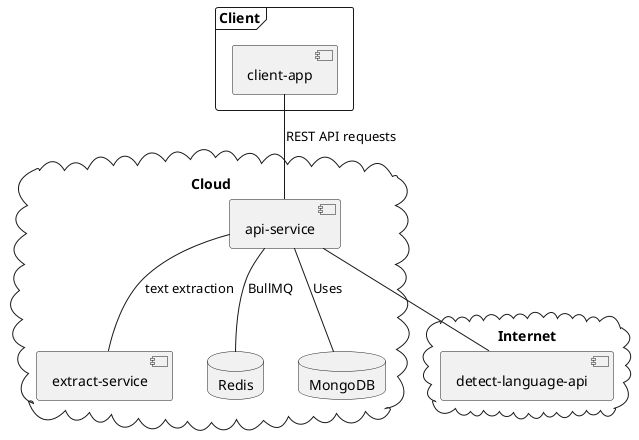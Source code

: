 @startuml Components diagram

Frame "Client" {
  [client-app]
}

Cloud "Internet" {
  [detect-language-api]
}

Cloud "Cloud" {
  [api-service]
  [extract-service]
  database Redis
  database MongoDB

  [api-service] -- [extract-service] : text extraction
  [api-service] -- [Redis] : BullMQ
  [api-service] -- [MongoDB] : Uses
  [api-service] -- [detect-language-api]
}

  [client-app] -- [api-service] : REST API requests

@enduml
